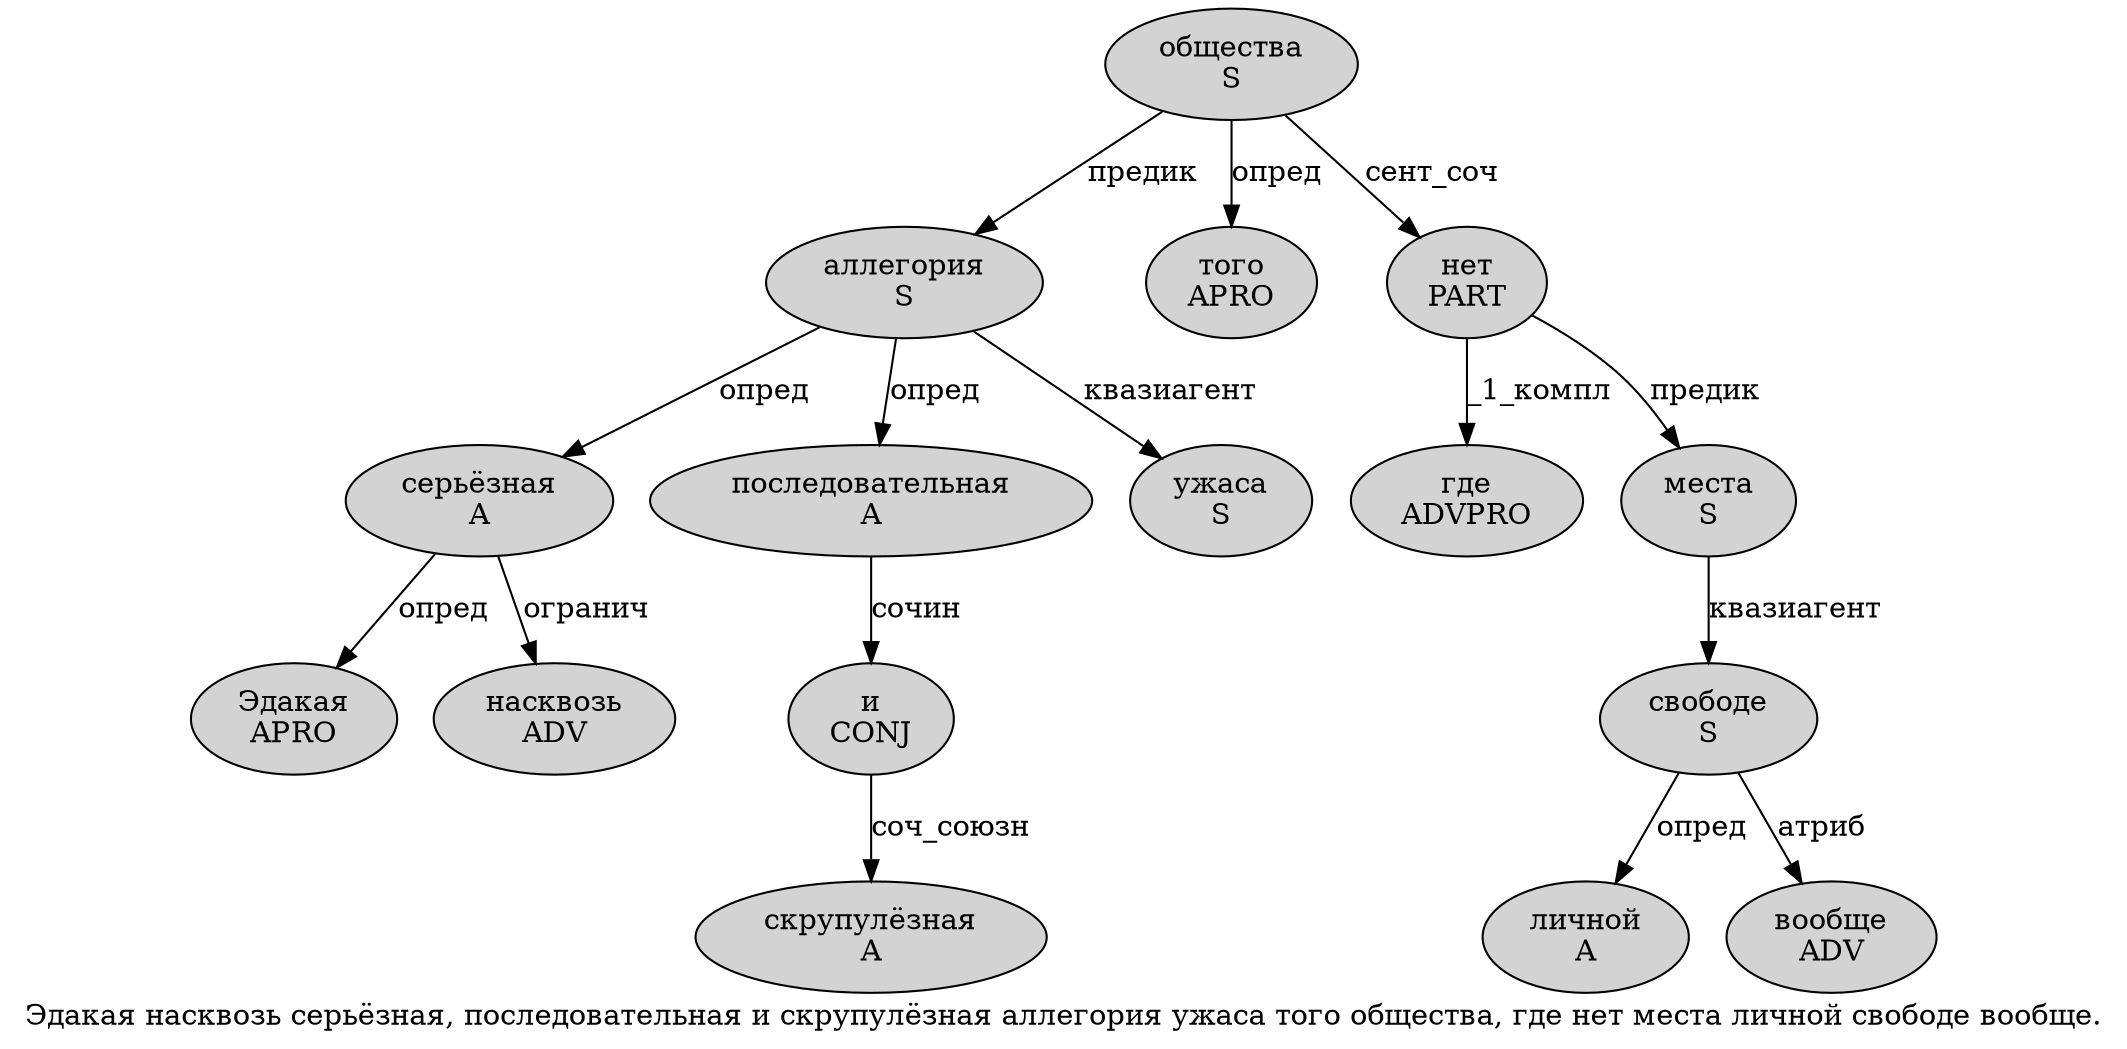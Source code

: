 digraph SENTENCE_3720 {
	graph [label="Эдакая насквозь серьёзная, последовательная и скрупулёзная аллегория ужаса того общества, где нет места личной свободе вообще."]
	node [style=filled]
		0 [label="Эдакая
APRO" color="" fillcolor=lightgray penwidth=1 shape=ellipse]
		1 [label="насквозь
ADV" color="" fillcolor=lightgray penwidth=1 shape=ellipse]
		2 [label="серьёзная
A" color="" fillcolor=lightgray penwidth=1 shape=ellipse]
		4 [label="последовательная
A" color="" fillcolor=lightgray penwidth=1 shape=ellipse]
		5 [label="и
CONJ" color="" fillcolor=lightgray penwidth=1 shape=ellipse]
		6 [label="скрупулёзная
A" color="" fillcolor=lightgray penwidth=1 shape=ellipse]
		7 [label="аллегория
S" color="" fillcolor=lightgray penwidth=1 shape=ellipse]
		8 [label="ужаса
S" color="" fillcolor=lightgray penwidth=1 shape=ellipse]
		9 [label="того
APRO" color="" fillcolor=lightgray penwidth=1 shape=ellipse]
		10 [label="общества
S" color="" fillcolor=lightgray penwidth=1 shape=ellipse]
		12 [label="где
ADVPRO" color="" fillcolor=lightgray penwidth=1 shape=ellipse]
		13 [label="нет
PART" color="" fillcolor=lightgray penwidth=1 shape=ellipse]
		14 [label="места
S" color="" fillcolor=lightgray penwidth=1 shape=ellipse]
		15 [label="личной
A" color="" fillcolor=lightgray penwidth=1 shape=ellipse]
		16 [label="свободе
S" color="" fillcolor=lightgray penwidth=1 shape=ellipse]
		17 [label="вообще
ADV" color="" fillcolor=lightgray penwidth=1 shape=ellipse]
			4 -> 5 [label="сочин"]
			13 -> 12 [label="_1_компл"]
			13 -> 14 [label="предик"]
			2 -> 0 [label="опред"]
			2 -> 1 [label="огранич"]
			14 -> 16 [label="квазиагент"]
			7 -> 2 [label="опред"]
			7 -> 4 [label="опред"]
			7 -> 8 [label="квазиагент"]
			10 -> 7 [label="предик"]
			10 -> 9 [label="опред"]
			10 -> 13 [label="сент_соч"]
			16 -> 15 [label="опред"]
			16 -> 17 [label="атриб"]
			5 -> 6 [label="соч_союзн"]
}